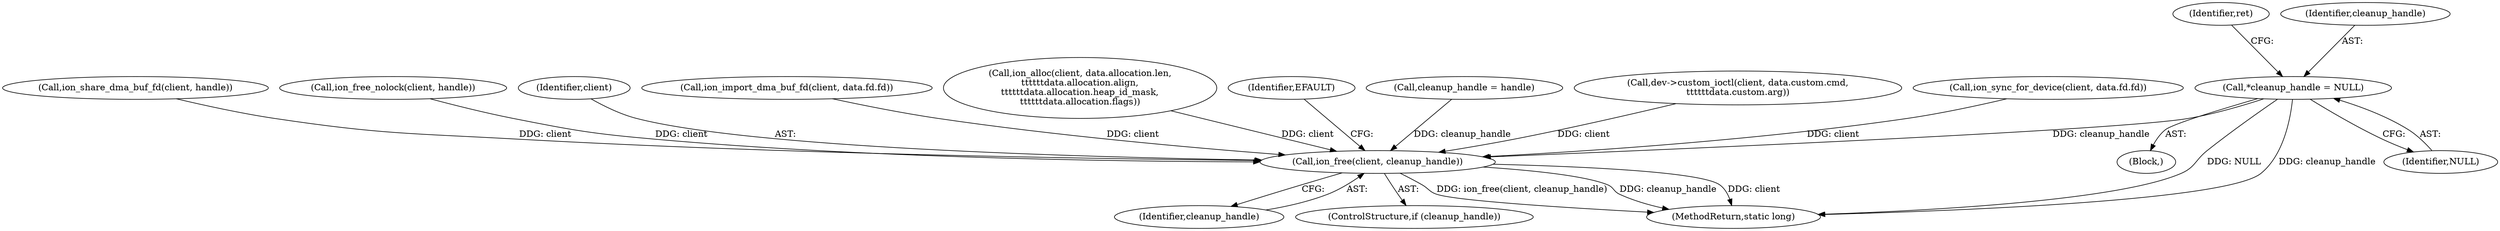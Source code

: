 digraph "0_linux_9590232bb4f4cc824f3425a6e1349afbe6d6d2b7_2@pointer" {
"1000118" [label="(Call,*cleanup_handle = NULL)"];
"1000379" [label="(Call,ion_free(client, cleanup_handle))"];
"1000379" [label="(Call,ion_free(client, cleanup_handle))"];
"1000270" [label="(Call,ion_share_dma_buf_fd(client, handle))"];
"1000123" [label="(Identifier,ret)"];
"1000234" [label="(Call,ion_free_nolock(client, handle))"];
"1000377" [label="(ControlStructure,if (cleanup_handle))"];
"1000120" [label="(Identifier,NULL)"];
"1000380" [label="(Identifier,client)"];
"1000296" [label="(Call,ion_import_dma_buf_fd(client, data.fd.fd))"];
"1000164" [label="(Call,ion_alloc(client, data.allocation.len,\n\t\t\t\t\t\tdata.allocation.align,\n\t\t\t\t\t\tdata.allocation.heap_id_mask,\n\t\t\t\t\t\tdata.allocation.flags))"];
"1000384" [label="(Identifier,EFAULT)"];
"1000104" [label="(Block,)"];
"1000387" [label="(MethodReturn,static long)"];
"1000118" [label="(Call,*cleanup_handle = NULL)"];
"1000119" [label="(Identifier,cleanup_handle)"];
"1000201" [label="(Call,cleanup_handle = handle)"];
"1000345" [label="(Call,dev->custom_ioctl(client, data.custom.cmd,\n\t\t\t\t\t\tdata.custom.arg))"];
"1000381" [label="(Identifier,cleanup_handle)"];
"1000325" [label="(Call,ion_sync_for_device(client, data.fd.fd))"];
"1000118" -> "1000104"  [label="AST: "];
"1000118" -> "1000120"  [label="CFG: "];
"1000119" -> "1000118"  [label="AST: "];
"1000120" -> "1000118"  [label="AST: "];
"1000123" -> "1000118"  [label="CFG: "];
"1000118" -> "1000387"  [label="DDG: NULL"];
"1000118" -> "1000387"  [label="DDG: cleanup_handle"];
"1000118" -> "1000379"  [label="DDG: cleanup_handle"];
"1000379" -> "1000377"  [label="AST: "];
"1000379" -> "1000381"  [label="CFG: "];
"1000380" -> "1000379"  [label="AST: "];
"1000381" -> "1000379"  [label="AST: "];
"1000384" -> "1000379"  [label="CFG: "];
"1000379" -> "1000387"  [label="DDG: client"];
"1000379" -> "1000387"  [label="DDG: ion_free(client, cleanup_handle)"];
"1000379" -> "1000387"  [label="DDG: cleanup_handle"];
"1000325" -> "1000379"  [label="DDG: client"];
"1000234" -> "1000379"  [label="DDG: client"];
"1000296" -> "1000379"  [label="DDG: client"];
"1000345" -> "1000379"  [label="DDG: client"];
"1000270" -> "1000379"  [label="DDG: client"];
"1000164" -> "1000379"  [label="DDG: client"];
"1000201" -> "1000379"  [label="DDG: cleanup_handle"];
}

